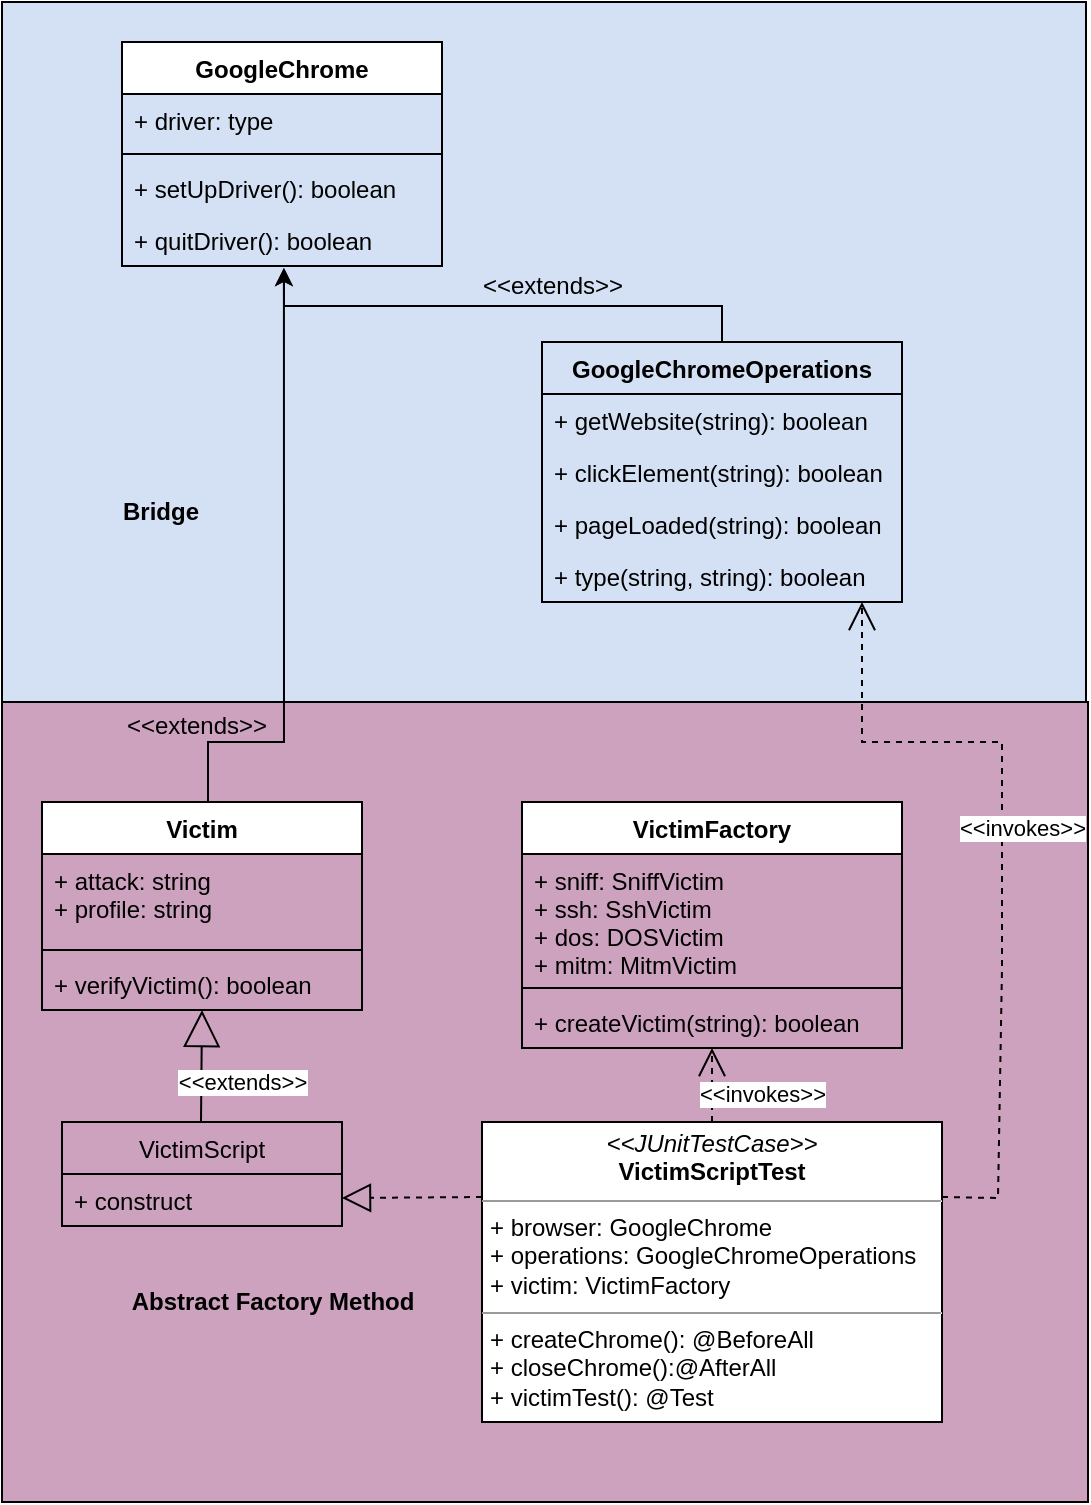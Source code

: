 <mxfile version="16.6.6" type="device"><diagram id="drsduX74BRTXLHO2wUF8" name="Page-2"><mxGraphModel dx="639" dy="726" grid="0" gridSize="10" guides="1" tooltips="1" connect="1" arrows="1" fold="1" page="1" pageScale="1" pageWidth="1654" pageHeight="2336" math="0" shadow="0"><root><mxCell id="57YggtnQcImTCbBKmvRR-0"/><mxCell id="57YggtnQcImTCbBKmvRR-1" parent="57YggtnQcImTCbBKmvRR-0"/><mxCell id="kU923FnaNGCgJTy8u7iR-278" value="" style="rounded=0;whiteSpace=wrap;html=1;fillColor=#D4E1F5;" parent="57YggtnQcImTCbBKmvRR-1" vertex="1"><mxGeometry x="380" y="40" width="542" height="350" as="geometry"/></mxCell><mxCell id="kU923FnaNGCgJTy8u7iR-277" value="" style="rounded=0;whiteSpace=wrap;html=1;fillColor=#CDA2BE;" parent="57YggtnQcImTCbBKmvRR-1" vertex="1"><mxGeometry x="380" y="390" width="543" height="400" as="geometry"/></mxCell><mxCell id="kU923FnaNGCgJTy8u7iR-222" value="GoogleChrome" style="swimlane;fontStyle=1;align=center;verticalAlign=top;childLayout=stackLayout;horizontal=1;startSize=26;horizontalStack=0;resizeParent=1;resizeParentMax=0;resizeLast=0;collapsible=1;marginBottom=0;" parent="57YggtnQcImTCbBKmvRR-1" vertex="1"><mxGeometry x="440" y="60" width="160" height="112" as="geometry"/></mxCell><mxCell id="kU923FnaNGCgJTy8u7iR-223" value="+ driver: type" style="text;strokeColor=none;fillColor=none;align=left;verticalAlign=top;spacingLeft=4;spacingRight=4;overflow=hidden;rotatable=0;points=[[0,0.5],[1,0.5]];portConstraint=eastwest;" parent="kU923FnaNGCgJTy8u7iR-222" vertex="1"><mxGeometry y="26" width="160" height="26" as="geometry"/></mxCell><mxCell id="kU923FnaNGCgJTy8u7iR-224" value="" style="line;strokeWidth=1;fillColor=none;align=left;verticalAlign=middle;spacingTop=-1;spacingLeft=3;spacingRight=3;rotatable=0;labelPosition=right;points=[];portConstraint=eastwest;" parent="kU923FnaNGCgJTy8u7iR-222" vertex="1"><mxGeometry y="52" width="160" height="8" as="geometry"/></mxCell><mxCell id="kU923FnaNGCgJTy8u7iR-225" value="+ setUpDriver(): boolean" style="text;strokeColor=none;fillColor=none;align=left;verticalAlign=top;spacingLeft=4;spacingRight=4;overflow=hidden;rotatable=0;points=[[0,0.5],[1,0.5]];portConstraint=eastwest;" parent="kU923FnaNGCgJTy8u7iR-222" vertex="1"><mxGeometry y="60" width="160" height="26" as="geometry"/></mxCell><mxCell id="kU923FnaNGCgJTy8u7iR-226" value="+ quitDriver(): boolean" style="text;strokeColor=none;fillColor=none;align=left;verticalAlign=top;spacingLeft=4;spacingRight=4;overflow=hidden;rotatable=0;points=[[0,0.5],[1,0.5]];portConstraint=eastwest;" parent="kU923FnaNGCgJTy8u7iR-222" vertex="1"><mxGeometry y="86" width="160" height="26" as="geometry"/></mxCell><mxCell id="kU923FnaNGCgJTy8u7iR-262" style="edgeStyle=orthogonalEdgeStyle;rounded=0;orthogonalLoop=1;jettySize=auto;html=1;exitX=0.5;exitY=0;exitDx=0;exitDy=0;entryX=0.506;entryY=1.038;entryDx=0;entryDy=0;entryPerimeter=0;" parent="57YggtnQcImTCbBKmvRR-1" source="kU923FnaNGCgJTy8u7iR-227" target="kU923FnaNGCgJTy8u7iR-226" edge="1"><mxGeometry relative="1" as="geometry"><Array as="points"><mxPoint x="740" y="192"/><mxPoint x="521" y="192"/></Array></mxGeometry></mxCell><mxCell id="kU923FnaNGCgJTy8u7iR-227" value="GoogleChromeOperations" style="swimlane;fontStyle=1;childLayout=stackLayout;horizontal=1;startSize=26;fillColor=none;horizontalStack=0;resizeParent=1;resizeParentMax=0;resizeLast=0;collapsible=1;marginBottom=0;" parent="57YggtnQcImTCbBKmvRR-1" vertex="1"><mxGeometry x="650" y="210" width="180" height="130" as="geometry"/></mxCell><mxCell id="kU923FnaNGCgJTy8u7iR-228" value="+ getWebsite(string): boolean" style="text;strokeColor=none;fillColor=none;align=left;verticalAlign=top;spacingLeft=4;spacingRight=4;overflow=hidden;rotatable=0;points=[[0,0.5],[1,0.5]];portConstraint=eastwest;" parent="kU923FnaNGCgJTy8u7iR-227" vertex="1"><mxGeometry y="26" width="180" height="26" as="geometry"/></mxCell><mxCell id="kU923FnaNGCgJTy8u7iR-229" value="+ clickElement(string): boolean" style="text;strokeColor=none;fillColor=none;align=left;verticalAlign=top;spacingLeft=4;spacingRight=4;overflow=hidden;rotatable=0;points=[[0,0.5],[1,0.5]];portConstraint=eastwest;" parent="kU923FnaNGCgJTy8u7iR-227" vertex="1"><mxGeometry y="52" width="180" height="26" as="geometry"/></mxCell><mxCell id="kU923FnaNGCgJTy8u7iR-230" value="+ pageLoaded(string): boolean" style="text;strokeColor=none;fillColor=none;align=left;verticalAlign=top;spacingLeft=4;spacingRight=4;overflow=hidden;rotatable=0;points=[[0,0.5],[1,0.5]];portConstraint=eastwest;" parent="kU923FnaNGCgJTy8u7iR-227" vertex="1"><mxGeometry y="78" width="180" height="26" as="geometry"/></mxCell><mxCell id="kU923FnaNGCgJTy8u7iR-231" value="+ type(string, string): boolean" style="text;strokeColor=none;fillColor=none;align=left;verticalAlign=top;spacingLeft=4;spacingRight=4;overflow=hidden;rotatable=0;points=[[0,0.5],[1,0.5]];portConstraint=eastwest;" parent="kU923FnaNGCgJTy8u7iR-227" vertex="1"><mxGeometry y="104" width="180" height="26" as="geometry"/></mxCell><mxCell id="kU923FnaNGCgJTy8u7iR-261" style="edgeStyle=orthogonalEdgeStyle;rounded=0;orthogonalLoop=1;jettySize=auto;html=1;exitX=0.5;exitY=0;exitDx=0;exitDy=0;entryX=0.506;entryY=1.038;entryDx=0;entryDy=0;entryPerimeter=0;" parent="57YggtnQcImTCbBKmvRR-1" source="kU923FnaNGCgJTy8u7iR-249" target="kU923FnaNGCgJTy8u7iR-226" edge="1"><mxGeometry relative="1" as="geometry"><Array as="points"><mxPoint x="483" y="440"/><mxPoint x="483" y="410"/><mxPoint x="521" y="410"/></Array></mxGeometry></mxCell><mxCell id="kU923FnaNGCgJTy8u7iR-249" value="Victim" style="swimlane;fontStyle=1;align=center;verticalAlign=top;childLayout=stackLayout;horizontal=1;startSize=26;horizontalStack=0;resizeParent=1;resizeParentMax=0;resizeLast=0;collapsible=1;marginBottom=0;" parent="57YggtnQcImTCbBKmvRR-1" vertex="1"><mxGeometry x="400" y="440" width="160" height="104" as="geometry"/></mxCell><mxCell id="kU923FnaNGCgJTy8u7iR-250" value="+ attack: string&#10;+ profile: string" style="text;strokeColor=none;fillColor=none;align=left;verticalAlign=top;spacingLeft=4;spacingRight=4;overflow=hidden;rotatable=0;points=[[0,0.5],[1,0.5]];portConstraint=eastwest;" parent="kU923FnaNGCgJTy8u7iR-249" vertex="1"><mxGeometry y="26" width="160" height="44" as="geometry"/></mxCell><mxCell id="kU923FnaNGCgJTy8u7iR-251" value="" style="line;strokeWidth=1;fillColor=none;align=left;verticalAlign=middle;spacingTop=-1;spacingLeft=3;spacingRight=3;rotatable=0;labelPosition=right;points=[];portConstraint=eastwest;" parent="kU923FnaNGCgJTy8u7iR-249" vertex="1"><mxGeometry y="70" width="160" height="8" as="geometry"/></mxCell><mxCell id="kU923FnaNGCgJTy8u7iR-252" value="+ verifyVictim(): boolean" style="text;strokeColor=none;fillColor=none;align=left;verticalAlign=top;spacingLeft=4;spacingRight=4;overflow=hidden;rotatable=0;points=[[0,0.5],[1,0.5]];portConstraint=eastwest;" parent="kU923FnaNGCgJTy8u7iR-249" vertex="1"><mxGeometry y="78" width="160" height="26" as="geometry"/></mxCell><mxCell id="kU923FnaNGCgJTy8u7iR-253" value="VictimFactory" style="swimlane;fontStyle=1;align=center;verticalAlign=top;childLayout=stackLayout;horizontal=1;startSize=26;horizontalStack=0;resizeParent=1;resizeParentMax=0;resizeLast=0;collapsible=1;marginBottom=0;" parent="57YggtnQcImTCbBKmvRR-1" vertex="1"><mxGeometry x="640" y="440" width="190" height="123" as="geometry"/></mxCell><mxCell id="kU923FnaNGCgJTy8u7iR-254" value="+ sniff: SniffVictim&#10;+ ssh: SshVictim&#10;+ dos: DOSVictim&#10;+ mitm: MitmVictim" style="text;strokeColor=none;fillColor=none;align=left;verticalAlign=top;spacingLeft=4;spacingRight=4;overflow=hidden;rotatable=0;points=[[0,0.5],[1,0.5]];portConstraint=eastwest;" parent="kU923FnaNGCgJTy8u7iR-253" vertex="1"><mxGeometry y="26" width="190" height="63" as="geometry"/></mxCell><mxCell id="kU923FnaNGCgJTy8u7iR-255" value="" style="line;strokeWidth=1;fillColor=none;align=left;verticalAlign=middle;spacingTop=-1;spacingLeft=3;spacingRight=3;rotatable=0;labelPosition=right;points=[];portConstraint=eastwest;" parent="kU923FnaNGCgJTy8u7iR-253" vertex="1"><mxGeometry y="89" width="190" height="8" as="geometry"/></mxCell><mxCell id="kU923FnaNGCgJTy8u7iR-256" value="+ createVictim(string): boolean" style="text;strokeColor=none;fillColor=none;align=left;verticalAlign=top;spacingLeft=4;spacingRight=4;overflow=hidden;rotatable=0;points=[[0,0.5],[1,0.5]];portConstraint=eastwest;" parent="kU923FnaNGCgJTy8u7iR-253" vertex="1"><mxGeometry y="97" width="190" height="26" as="geometry"/></mxCell><mxCell id="kU923FnaNGCgJTy8u7iR-257" value="VictimScript" style="swimlane;fontStyle=0;childLayout=stackLayout;horizontal=1;startSize=26;fillColor=none;horizontalStack=0;resizeParent=1;resizeParentMax=0;resizeLast=0;collapsible=1;marginBottom=0;" parent="57YggtnQcImTCbBKmvRR-1" vertex="1"><mxGeometry x="410" y="600" width="140" height="52" as="geometry"/></mxCell><mxCell id="kU923FnaNGCgJTy8u7iR-258" value="+ construct" style="text;strokeColor=none;fillColor=none;align=left;verticalAlign=top;spacingLeft=4;spacingRight=4;overflow=hidden;rotatable=0;points=[[0,0.5],[1,0.5]];portConstraint=eastwest;" parent="kU923FnaNGCgJTy8u7iR-257" vertex="1"><mxGeometry y="26" width="140" height="26" as="geometry"/></mxCell><mxCell id="kU923FnaNGCgJTy8u7iR-259" value="&lt;p style=&quot;margin: 0px ; margin-top: 4px ; text-align: center&quot;&gt;&lt;i&gt;&amp;lt;&amp;lt;JUnitTestCase&amp;gt;&amp;gt;&lt;/i&gt;&lt;br&gt;&lt;b&gt;VictimScriptTest&lt;/b&gt;&lt;/p&gt;&lt;hr size=&quot;1&quot;&gt;&lt;p style=&quot;margin: 0px ; margin-left: 4px&quot;&gt;+ browser: GoogleChrome&lt;/p&gt;&lt;p style=&quot;margin: 0px ; margin-left: 4px&quot;&gt;+ operations: GoogleChromeOperations&lt;/p&gt;&lt;p style=&quot;margin: 0px ; margin-left: 4px&quot;&gt;+ victim: VictimFactory&lt;/p&gt;&lt;hr size=&quot;1&quot;&gt;&lt;p style=&quot;margin: 0px ; margin-left: 4px&quot;&gt;+ createChrome(): @BeforeAll&lt;br&gt;+ closeChrome():@AfterAll&lt;/p&gt;&lt;p style=&quot;margin: 0px ; margin-left: 4px&quot;&gt;+ victimTest(): @Test&lt;/p&gt;" style="verticalAlign=top;align=left;overflow=fill;fontSize=12;fontFamily=Helvetica;html=1;" parent="57YggtnQcImTCbBKmvRR-1" vertex="1"><mxGeometry x="620" y="600" width="230" height="150" as="geometry"/></mxCell><mxCell id="kU923FnaNGCgJTy8u7iR-263" value="&amp;lt;&amp;lt;extends&amp;gt;&amp;gt;" style="text;html=1;align=center;verticalAlign=middle;resizable=0;points=[];autosize=1;strokeColor=none;fillColor=none;" parent="57YggtnQcImTCbBKmvRR-1" vertex="1"><mxGeometry x="610" y="172" width="90" height="20" as="geometry"/></mxCell><mxCell id="kU923FnaNGCgJTy8u7iR-265" value="&amp;lt;&amp;lt;extends&amp;gt;&amp;gt;" style="text;html=1;align=center;verticalAlign=middle;resizable=0;points=[];autosize=1;strokeColor=none;fillColor=none;" parent="57YggtnQcImTCbBKmvRR-1" vertex="1"><mxGeometry x="432" y="392" width="90" height="20" as="geometry"/></mxCell><mxCell id="kU923FnaNGCgJTy8u7iR-270" value="&amp;lt;&amp;lt;invokes&amp;gt;&amp;gt;" style="endArrow=open;endSize=12;dashed=1;html=1;rounded=0;exitX=1;exitY=0.25;exitDx=0;exitDy=0;" parent="57YggtnQcImTCbBKmvRR-1" source="kU923FnaNGCgJTy8u7iR-259" edge="1"><mxGeometry x="0.079" y="-10" width="160" relative="1" as="geometry"><mxPoint x="1140" y="625.5" as="sourcePoint"/><mxPoint x="810" y="340" as="targetPoint"/><Array as="points"><mxPoint x="878" y="638"/><mxPoint x="880" y="523"/><mxPoint x="880" y="410"/><mxPoint x="810" y="410"/></Array><mxPoint as="offset"/></mxGeometry></mxCell><mxCell id="kU923FnaNGCgJTy8u7iR-271" value="&amp;lt;&amp;lt;extends&amp;gt;&amp;gt;" style="endArrow=block;endSize=16;endFill=0;html=1;rounded=0;exitX=0.5;exitY=0;exitDx=0;exitDy=0;entryX=0.5;entryY=1;entryDx=0;entryDy=0;entryPerimeter=0;" parent="57YggtnQcImTCbBKmvRR-1" target="kU923FnaNGCgJTy8u7iR-252" edge="1"><mxGeometry x="-0.279" y="-20" width="160" relative="1" as="geometry"><mxPoint x="479.5" y="600" as="sourcePoint"/><mxPoint x="479.5" y="548.004" as="targetPoint"/><mxPoint as="offset"/></mxGeometry></mxCell><mxCell id="kU923FnaNGCgJTy8u7iR-272" value="&amp;lt;&amp;lt;invokes&amp;gt;&amp;gt;" style="endArrow=open;endSize=12;dashed=1;html=1;rounded=0;exitX=0.5;exitY=0;exitDx=0;exitDy=0;entryX=0.5;entryY=1;entryDx=0;entryDy=0;entryPerimeter=0;" parent="57YggtnQcImTCbBKmvRR-1" source="kU923FnaNGCgJTy8u7iR-259" target="kU923FnaNGCgJTy8u7iR-256" edge="1"><mxGeometry x="-0.216" y="-25" width="160" relative="1" as="geometry"><mxPoint x="730" y="600" as="sourcePoint"/><mxPoint x="730" y="548.992" as="targetPoint"/><mxPoint as="offset"/><Array as="points"/></mxGeometry></mxCell><mxCell id="kU923FnaNGCgJTy8u7iR-273" value="" style="endArrow=block;dashed=1;endFill=0;endSize=12;html=1;rounded=0;exitX=0;exitY=0.25;exitDx=0;exitDy=0;" parent="57YggtnQcImTCbBKmvRR-1" source="kU923FnaNGCgJTy8u7iR-259" edge="1"><mxGeometry width="160" relative="1" as="geometry"><mxPoint x="70" y="647.5" as="sourcePoint"/><mxPoint x="550" y="638" as="targetPoint"/></mxGeometry></mxCell><mxCell id="kU923FnaNGCgJTy8u7iR-274" value="&lt;b&gt;Abstract Factory Method&lt;/b&gt;" style="text;html=1;align=center;verticalAlign=middle;resizable=0;points=[];autosize=1;strokeColor=none;fillColor=none;" parent="57YggtnQcImTCbBKmvRR-1" vertex="1"><mxGeometry x="435" y="680" width="160" height="20" as="geometry"/></mxCell><mxCell id="l68rtxJnGXR56t6klQYe-0" value="&lt;b&gt;Bridge&lt;/b&gt;" style="text;html=1;align=center;verticalAlign=middle;resizable=0;points=[];autosize=1;strokeColor=none;fillColor=none;" vertex="1" parent="57YggtnQcImTCbBKmvRR-1"><mxGeometry x="435" y="286" width="48" height="18" as="geometry"/></mxCell></root></mxGraphModel></diagram></mxfile>